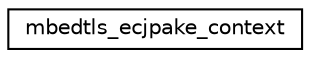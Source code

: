 digraph "Graphical Class Hierarchy"
{
 // LATEX_PDF_SIZE
  edge [fontname="Helvetica",fontsize="10",labelfontname="Helvetica",labelfontsize="10"];
  node [fontname="Helvetica",fontsize="10",shape=record];
  rankdir="LR";
  Node0 [label="mbedtls_ecjpake_context",height=0.2,width=0.4,color="black", fillcolor="white", style="filled",URL="$d7/d95/structmbedtls__ecjpake__context.html",tooltip=" "];
}
